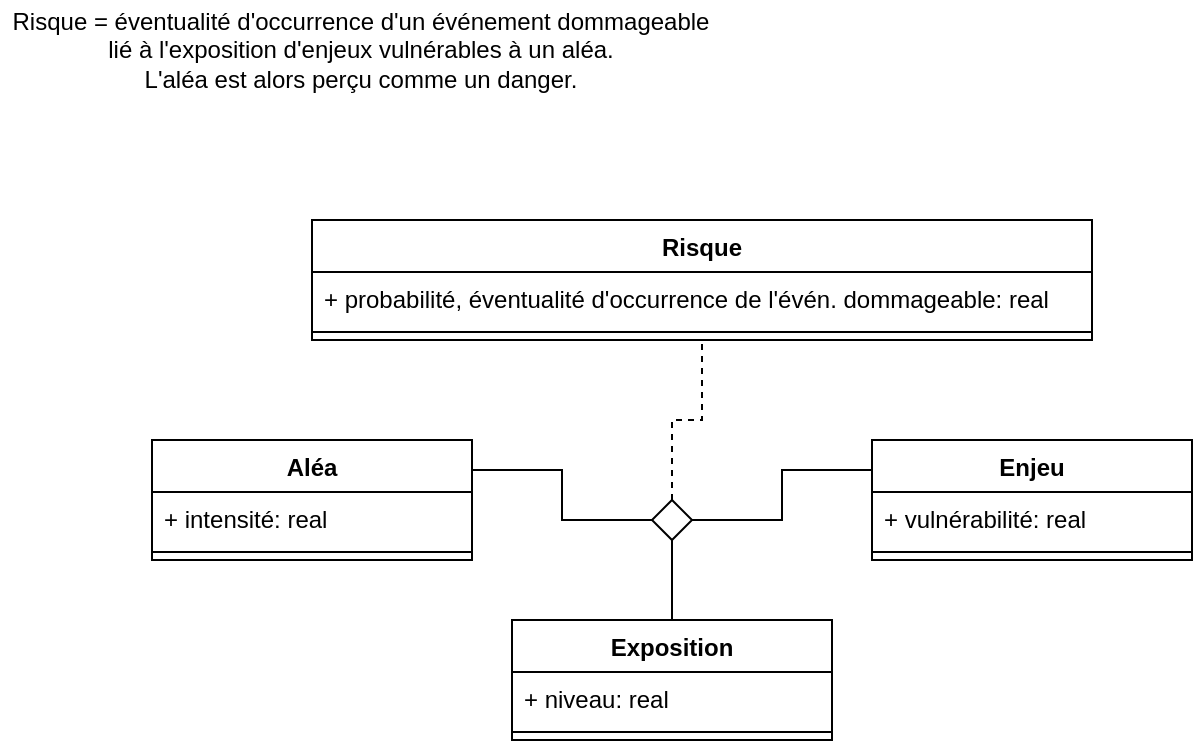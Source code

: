 <mxfile version="17.4.6" type="github">
  <diagram id="C5RBs43oDa-KdzZeNtuy" name="Page-1">
    <mxGraphModel dx="1355" dy="777" grid="1" gridSize="10" guides="1" tooltips="1" connect="1" arrows="1" fold="1" page="1" pageScale="1" pageWidth="827" pageHeight="1169" math="0" shadow="0">
      <root>
        <mxCell id="WIyWlLk6GJQsqaUBKTNV-0" />
        <mxCell id="WIyWlLk6GJQsqaUBKTNV-1" parent="WIyWlLk6GJQsqaUBKTNV-0" />
        <mxCell id="VtztK-V8Y11zsnhVTF1_-0" value="Exposition" style="swimlane;fontStyle=1;align=center;verticalAlign=top;childLayout=stackLayout;horizontal=1;startSize=26;horizontalStack=0;resizeParent=1;resizeParentMax=0;resizeLast=0;collapsible=1;marginBottom=0;" parent="WIyWlLk6GJQsqaUBKTNV-1" vertex="1">
          <mxGeometry x="310" y="420" width="160" height="60" as="geometry">
            <mxRectangle x="600" y="310" width="90" height="26" as="alternateBounds" />
          </mxGeometry>
        </mxCell>
        <mxCell id="VtztK-V8Y11zsnhVTF1_-1" value="+ niveau: real" style="text;strokeColor=none;fillColor=none;align=left;verticalAlign=top;spacingLeft=4;spacingRight=4;overflow=hidden;rotatable=0;points=[[0,0.5],[1,0.5]];portConstraint=eastwest;" parent="VtztK-V8Y11zsnhVTF1_-0" vertex="1">
          <mxGeometry y="26" width="160" height="26" as="geometry" />
        </mxCell>
        <mxCell id="VtztK-V8Y11zsnhVTF1_-2" value="" style="line;strokeWidth=1;fillColor=none;align=left;verticalAlign=middle;spacingTop=-1;spacingLeft=3;spacingRight=3;rotatable=0;labelPosition=right;points=[];portConstraint=eastwest;" parent="VtztK-V8Y11zsnhVTF1_-0" vertex="1">
          <mxGeometry y="52" width="160" height="8" as="geometry" />
        </mxCell>
        <mxCell id="VtztK-V8Y11zsnhVTF1_-3" value="Enjeu" style="swimlane;fontStyle=1;align=center;verticalAlign=top;childLayout=stackLayout;horizontal=1;startSize=26;horizontalStack=0;resizeParent=1;resizeParentMax=0;resizeLast=0;collapsible=1;marginBottom=0;" parent="WIyWlLk6GJQsqaUBKTNV-1" vertex="1">
          <mxGeometry x="490" y="330" width="160" height="60" as="geometry" />
        </mxCell>
        <mxCell id="VtztK-V8Y11zsnhVTF1_-4" value="+ vulnérabilité: real" style="text;strokeColor=none;fillColor=none;align=left;verticalAlign=top;spacingLeft=4;spacingRight=4;overflow=hidden;rotatable=0;points=[[0,0.5],[1,0.5]];portConstraint=eastwest;" parent="VtztK-V8Y11zsnhVTF1_-3" vertex="1">
          <mxGeometry y="26" width="160" height="26" as="geometry" />
        </mxCell>
        <mxCell id="VtztK-V8Y11zsnhVTF1_-5" value="" style="line;strokeWidth=1;fillColor=none;align=left;verticalAlign=middle;spacingTop=-1;spacingLeft=3;spacingRight=3;rotatable=0;labelPosition=right;points=[];portConstraint=eastwest;" parent="VtztK-V8Y11zsnhVTF1_-3" vertex="1">
          <mxGeometry y="52" width="160" height="8" as="geometry" />
        </mxCell>
        <mxCell id="VtztK-V8Y11zsnhVTF1_-9" value="Aléa" style="swimlane;fontStyle=1;align=center;verticalAlign=top;childLayout=stackLayout;horizontal=1;startSize=26;horizontalStack=0;resizeParent=1;resizeParentMax=0;resizeLast=0;collapsible=1;marginBottom=0;" parent="WIyWlLk6GJQsqaUBKTNV-1" vertex="1">
          <mxGeometry x="130" y="330" width="160" height="60" as="geometry" />
        </mxCell>
        <mxCell id="VtztK-V8Y11zsnhVTF1_-10" value="+ intensité: real" style="text;strokeColor=none;fillColor=none;align=left;verticalAlign=top;spacingLeft=4;spacingRight=4;overflow=hidden;rotatable=0;points=[[0,0.5],[1,0.5]];portConstraint=eastwest;" parent="VtztK-V8Y11zsnhVTF1_-9" vertex="1">
          <mxGeometry y="26" width="160" height="26" as="geometry" />
        </mxCell>
        <mxCell id="VtztK-V8Y11zsnhVTF1_-11" value="" style="line;strokeWidth=1;fillColor=none;align=left;verticalAlign=middle;spacingTop=-1;spacingLeft=3;spacingRight=3;rotatable=0;labelPosition=right;points=[];portConstraint=eastwest;" parent="VtztK-V8Y11zsnhVTF1_-9" vertex="1">
          <mxGeometry y="52" width="160" height="8" as="geometry" />
        </mxCell>
        <mxCell id="VtztK-V8Y11zsnhVTF1_-17" style="edgeStyle=orthogonalEdgeStyle;rounded=0;orthogonalLoop=1;jettySize=auto;html=1;exitX=0.5;exitY=0;exitDx=0;exitDy=0;endArrow=none;endFill=0;dashed=1;entryX=0.5;entryY=1;entryDx=0;entryDy=0;" parent="WIyWlLk6GJQsqaUBKTNV-1" source="VtztK-V8Y11zsnhVTF1_-14" target="4oM2faYIHo88VvUurxDi-1" edge="1">
          <mxGeometry relative="1" as="geometry">
            <mxPoint x="390" y="280" as="targetPoint" />
          </mxGeometry>
        </mxCell>
        <mxCell id="VtztK-V8Y11zsnhVTF1_-18" style="edgeStyle=elbowEdgeStyle;rounded=0;orthogonalLoop=1;jettySize=auto;html=1;exitX=1;exitY=0.5;exitDx=0;exitDy=0;entryX=0;entryY=0.25;entryDx=0;entryDy=0;endArrow=none;endFill=0;" parent="WIyWlLk6GJQsqaUBKTNV-1" source="VtztK-V8Y11zsnhVTF1_-14" target="VtztK-V8Y11zsnhVTF1_-3" edge="1">
          <mxGeometry relative="1" as="geometry" />
        </mxCell>
        <mxCell id="VtztK-V8Y11zsnhVTF1_-14" value="" style="rhombus;aspect=fixed;" parent="WIyWlLk6GJQsqaUBKTNV-1" vertex="1">
          <mxGeometry x="380" y="360" width="20" height="20" as="geometry" />
        </mxCell>
        <mxCell id="VtztK-V8Y11zsnhVTF1_-15" value="" style="endArrow=none;html=1;rounded=0;align=center;verticalAlign=bottom;labelBackgroundColor=none;exitX=1;exitY=0.25;exitDx=0;exitDy=0;edgeStyle=elbowEdgeStyle;" parent="WIyWlLk6GJQsqaUBKTNV-1" source="VtztK-V8Y11zsnhVTF1_-9" target="VtztK-V8Y11zsnhVTF1_-14" edge="1">
          <mxGeometry relative="1" as="geometry">
            <mxPoint x="280" y="330" as="sourcePoint" />
          </mxGeometry>
        </mxCell>
        <mxCell id="VtztK-V8Y11zsnhVTF1_-16" value="" style="endArrow=none;html=1;rounded=0;align=center;verticalAlign=bottom;labelBackgroundColor=none;entryX=0.5;entryY=0;entryDx=0;entryDy=0;edgeStyle=elbowEdgeStyle;elbow=vertical;" parent="WIyWlLk6GJQsqaUBKTNV-1" source="VtztK-V8Y11zsnhVTF1_-14" target="VtztK-V8Y11zsnhVTF1_-0" edge="1">
          <mxGeometry relative="1" as="geometry">
            <mxPoint x="460" y="370" as="targetPoint" />
          </mxGeometry>
        </mxCell>
        <mxCell id="4oM2faYIHo88VvUurxDi-0" value="Risque&amp;nbsp;= éventualité d&#39;occurrence d&#39;un événement dommageable&lt;br&gt;lié à l&#39;exposition d&#39;enjeux vulnérables à un aléa.&lt;br&gt;L&#39;aléa est alors perçu comme un danger." style="text;resizable=1;autosize=1;align=center;verticalAlign=middle;points=[];fillColor=none;strokeColor=none;rounded=0;html=1;labelPosition=center;verticalLabelPosition=middle;horizontal=1;labelBackgroundColor=none;labelBorderColor=none;resizeWidth=0;" vertex="1" parent="WIyWlLk6GJQsqaUBKTNV-1">
          <mxGeometry x="54" y="110" width="360" height="50" as="geometry" />
        </mxCell>
        <mxCell id="4oM2faYIHo88VvUurxDi-1" value="Risque" style="swimlane;fontStyle=1;align=center;verticalAlign=top;childLayout=stackLayout;horizontal=1;startSize=26;horizontalStack=0;resizeParent=1;resizeParentMax=0;resizeLast=0;collapsible=1;marginBottom=0;" vertex="1" parent="WIyWlLk6GJQsqaUBKTNV-1">
          <mxGeometry x="210" y="220" width="390" height="60" as="geometry" />
        </mxCell>
        <mxCell id="4oM2faYIHo88VvUurxDi-2" value="+ probabilité, éventualité d&#39;occurrence de l&#39;évén. dommageable: real" style="text;strokeColor=none;fillColor=none;align=left;verticalAlign=top;spacingLeft=4;spacingRight=4;overflow=hidden;rotatable=0;points=[[0,0.5],[1,0.5]];portConstraint=eastwest;" vertex="1" parent="4oM2faYIHo88VvUurxDi-1">
          <mxGeometry y="26" width="390" height="26" as="geometry" />
        </mxCell>
        <mxCell id="4oM2faYIHo88VvUurxDi-3" value="" style="line;strokeWidth=1;fillColor=none;align=left;verticalAlign=middle;spacingTop=-1;spacingLeft=3;spacingRight=3;rotatable=0;labelPosition=right;points=[];portConstraint=eastwest;" vertex="1" parent="4oM2faYIHo88VvUurxDi-1">
          <mxGeometry y="52" width="390" height="8" as="geometry" />
        </mxCell>
      </root>
    </mxGraphModel>
  </diagram>
</mxfile>
